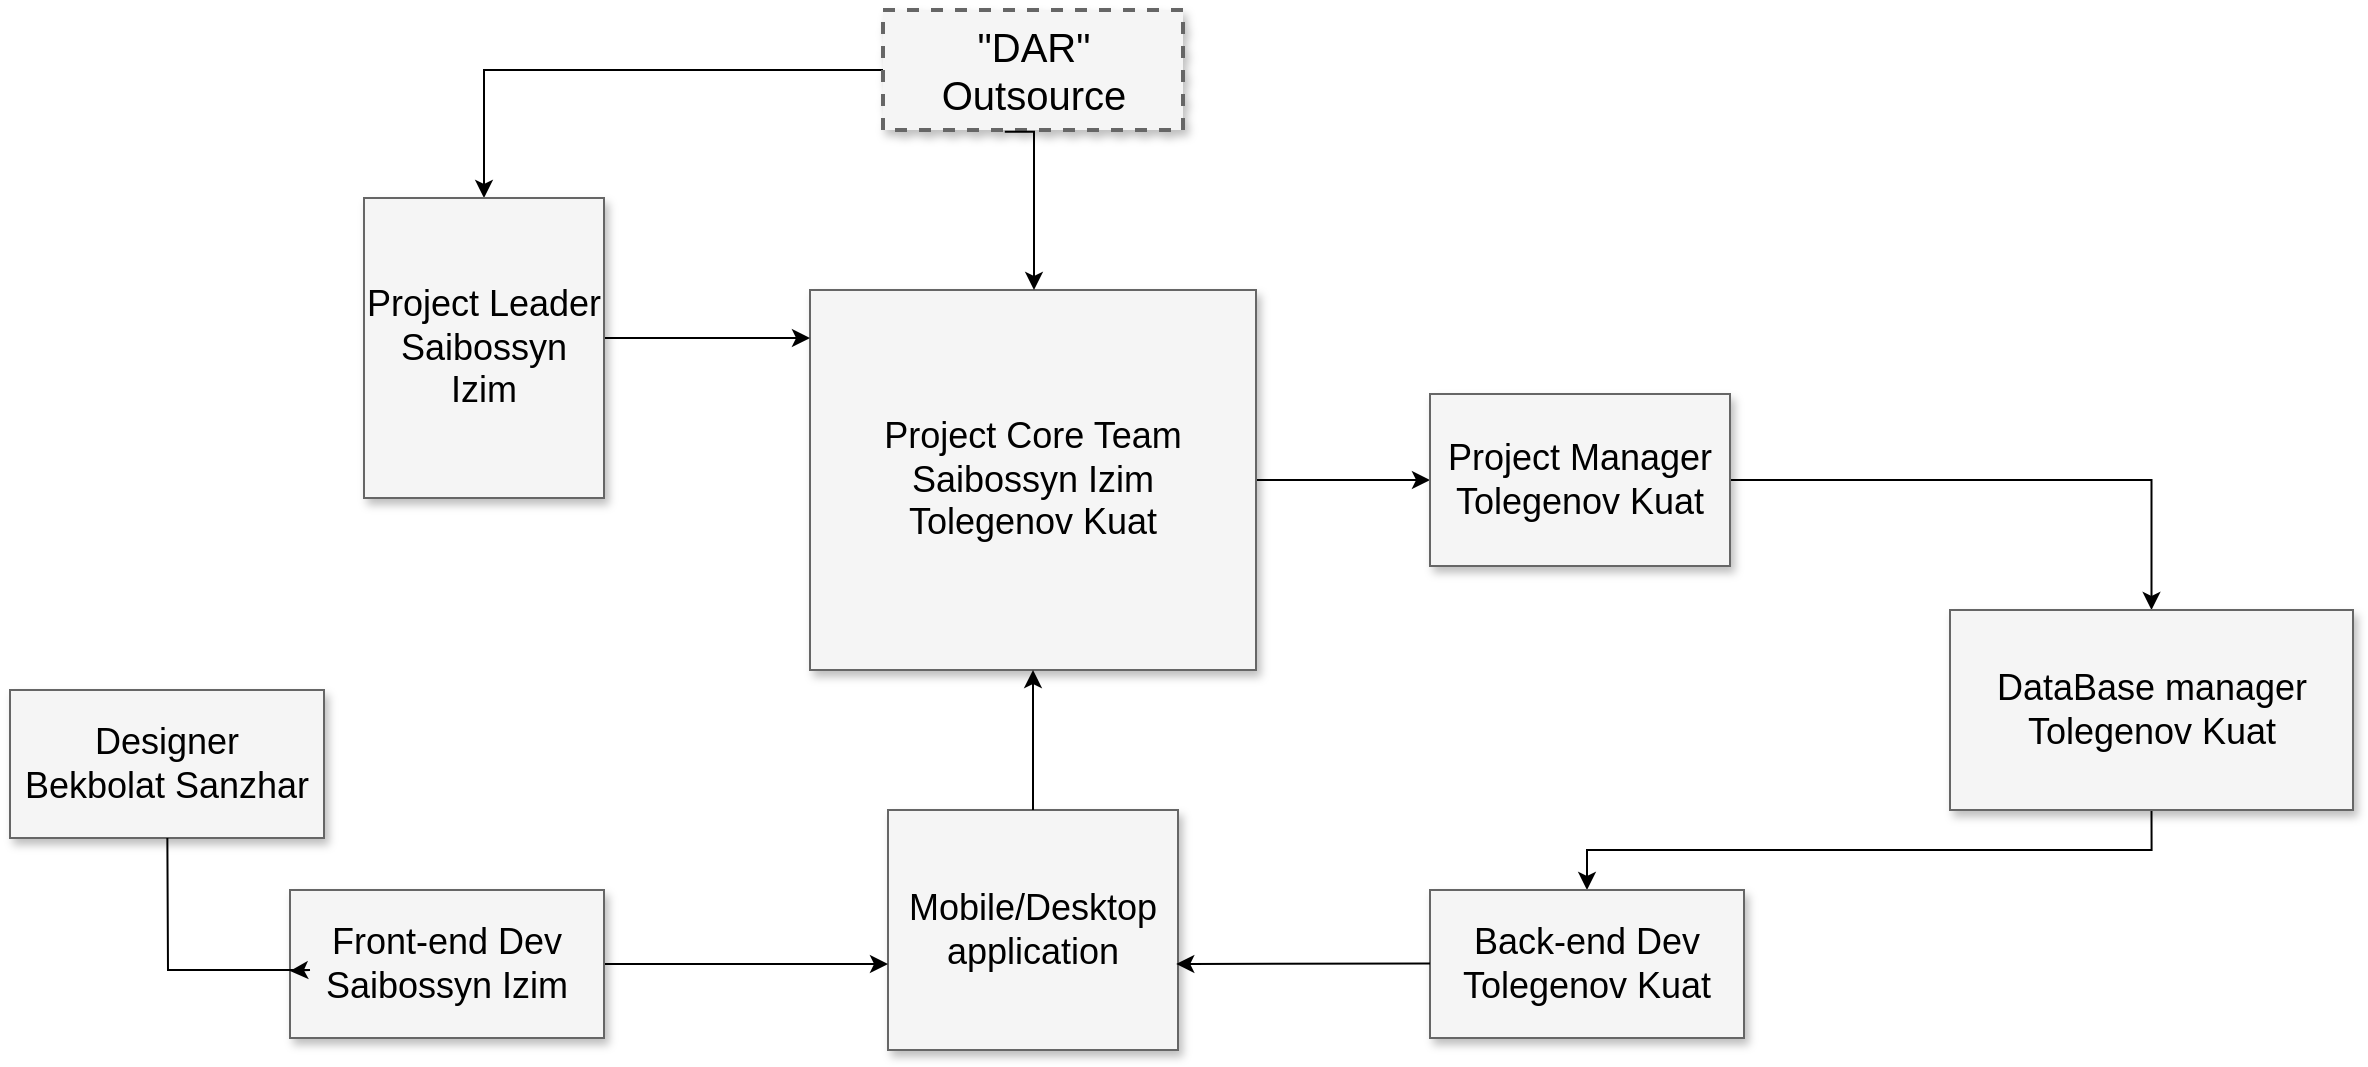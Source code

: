 <mxfile version="22.0.3" type="github">
  <diagram name="Page-1" id="90a13364-a465-7bf4-72fc-28e22215d7a0">
    <mxGraphModel dx="1366" dy="714" grid="1" gridSize="10" guides="1" tooltips="1" connect="1" arrows="1" fold="1" page="1" pageScale="1.5" pageWidth="1169" pageHeight="826" background="none" math="0" shadow="0">
      <root>
        <mxCell id="0" style=";html=1;" />
        <mxCell id="1" style=";html=1;" parent="0" />
        <mxCell id="pfjkunFXqHvG4dDpBAbw-18" value="" style="edgeStyle=orthogonalEdgeStyle;rounded=0;orthogonalLoop=1;jettySize=auto;html=1;" edge="1" parent="1" source="3a17f1ce550125da-1" target="3a17f1ce550125da-8">
          <mxGeometry relative="1" as="geometry">
            <mxPoint x="660.0" y="380.0" as="targetPoint" />
          </mxGeometry>
        </mxCell>
        <mxCell id="3a17f1ce550125da-1" value="&quot;DAR&quot; Outsource" style="whiteSpace=wrap;html=1;shadow=1;fontSize=20;fillColor=#f5f5f5;strokeColor=#666666;strokeWidth=2;dashed=1;" parent="1" vertex="1">
          <mxGeometry x="856.5" y="350" width="150" height="60" as="geometry" />
        </mxCell>
        <mxCell id="3a17f1ce550125da-14" style="edgeStyle=elbowEdgeStyle;rounded=0;html=1;startArrow=none;startFill=0;jettySize=auto;orthogonalLoop=1;fontSize=18;elbow=vertical;" parent="1" source="3a17f1ce550125da-2" target="3a17f1ce550125da-5" edge="1">
          <mxGeometry relative="1" as="geometry" />
        </mxCell>
        <mxCell id="3a17f1ce550125da-2" value="Project Core Team&lt;br&gt;Saibossyn Izim&lt;br&gt;Tolegenov Kuat" style="whiteSpace=wrap;html=1;shadow=1;fontSize=18;fillColor=#f5f5f5;strokeColor=#666666;" parent="1" vertex="1">
          <mxGeometry x="820" y="490" width="223" height="190" as="geometry" />
        </mxCell>
        <mxCell id="pfjkunFXqHvG4dDpBAbw-22" value="" style="edgeStyle=orthogonalEdgeStyle;rounded=0;orthogonalLoop=1;jettySize=auto;html=1;" edge="1" parent="1" source="3a17f1ce550125da-5" target="3a17f1ce550125da-9">
          <mxGeometry relative="1" as="geometry" />
        </mxCell>
        <mxCell id="3a17f1ce550125da-5" value="Project Manager&lt;br&gt;Tolegenov Kuat" style="whiteSpace=wrap;html=1;shadow=1;fontSize=18;fillColor=#f5f5f5;strokeColor=#666666;" parent="1" vertex="1">
          <mxGeometry x="1130" y="542" width="150" height="86" as="geometry" />
        </mxCell>
        <mxCell id="3a17f1ce550125da-20" style="edgeStyle=elbowEdgeStyle;rounded=0;html=1;startArrow=none;startFill=0;jettySize=auto;orthogonalLoop=1;fontSize=18;elbow=vertical;" parent="1" source="3a17f1ce550125da-8" target="3a17f1ce550125da-2" edge="1">
          <mxGeometry relative="1" as="geometry">
            <Array as="points">
              <mxPoint x="757" y="514" />
            </Array>
          </mxGeometry>
        </mxCell>
        <mxCell id="3a17f1ce550125da-8" value="Project Leader&lt;br&gt;Saibossyn Izim" style="whiteSpace=wrap;html=1;shadow=1;fontSize=18;fillColor=#f5f5f5;strokeColor=#666666;" parent="1" vertex="1">
          <mxGeometry x="597" y="444" width="120" height="150" as="geometry" />
        </mxCell>
        <mxCell id="pfjkunFXqHvG4dDpBAbw-25" style="edgeStyle=orthogonalEdgeStyle;rounded=0;orthogonalLoop=1;jettySize=auto;html=1;exitX=0.5;exitY=1;exitDx=0;exitDy=0;" edge="1" parent="1" source="3a17f1ce550125da-9" target="pfjkunFXqHvG4dDpBAbw-4">
          <mxGeometry relative="1" as="geometry">
            <mxPoint x="1521.48" y="774" as="sourcePoint" />
            <mxPoint x="1340" y="864" as="targetPoint" />
          </mxGeometry>
        </mxCell>
        <mxCell id="3a17f1ce550125da-9" value="DataBase manager&lt;br&gt;Tolegenov Kuat" style="whiteSpace=wrap;html=1;shadow=1;fontSize=18;fillColor=#f5f5f5;strokeColor=#666666;" parent="1" vertex="1">
          <mxGeometry x="1390" y="650" width="201.5" height="100" as="geometry" />
        </mxCell>
        <mxCell id="3a17f1ce550125da-10" value="Mobile/Desktop&lt;br&gt;application" style="whiteSpace=wrap;html=1;shadow=1;fontSize=18;fillColor=#f5f5f5;strokeColor=#666666;" parent="1" vertex="1">
          <mxGeometry x="859" y="750" width="145" height="120" as="geometry" />
        </mxCell>
        <mxCell id="3a17f1ce550125da-18" style="edgeStyle=elbowEdgeStyle;rounded=0;html=1;startArrow=none;startFill=0;jettySize=auto;orthogonalLoop=1;fontSize=18;elbow=vertical;" parent="1" source="3a17f1ce550125da-11" target="3a17f1ce550125da-10" edge="1">
          <mxGeometry relative="1" as="geometry" />
        </mxCell>
        <mxCell id="3a17f1ce550125da-11" value="Front-end Dev&lt;br&gt;Saibossyn Izim" style="whiteSpace=wrap;html=1;shadow=1;fontSize=18;fillColor=#f5f5f5;strokeColor=#666666;" parent="1" vertex="1">
          <mxGeometry x="560" y="790" width="157" height="74" as="geometry" />
        </mxCell>
        <mxCell id="3a17f1ce550125da-22" style="edgeStyle=elbowEdgeStyle;rounded=0;html=1;startArrow=none;startFill=0;jettySize=auto;orthogonalLoop=1;fontSize=18;" parent="1" source="3a17f1ce550125da-10" target="3a17f1ce550125da-2" edge="1">
          <mxGeometry relative="1" as="geometry">
            <mxPoint x="937" y="784" as="sourcePoint" />
            <mxPoint x="937" y="744" as="targetPoint" />
            <Array as="points">
              <mxPoint x="927" y="754" />
              <mxPoint x="907" y="754" />
            </Array>
          </mxGeometry>
        </mxCell>
        <mxCell id="pfjkunFXqHvG4dDpBAbw-2" style="edgeStyle=elbowEdgeStyle;rounded=0;html=1;startArrow=none;startFill=0;jettySize=auto;orthogonalLoop=1;fontSize=18;elbow=horizontal;exitX=0.406;exitY=1.014;exitDx=0;exitDy=0;exitPerimeter=0;" edge="1" parent="1" source="3a17f1ce550125da-1" target="3a17f1ce550125da-2">
          <mxGeometry relative="1" as="geometry">
            <Array as="points">
              <mxPoint x="932" y="450" />
              <mxPoint x="920" y="470" />
              <mxPoint x="899" y="444" />
            </Array>
            <mxPoint x="859" y="444" as="sourcePoint" />
            <mxPoint x="962" y="444" as="targetPoint" />
          </mxGeometry>
        </mxCell>
        <mxCell id="pfjkunFXqHvG4dDpBAbw-3" value="Designer&lt;br&gt;Bekbolat Sanzhar" style="whiteSpace=wrap;html=1;shadow=1;fontSize=18;fillColor=#f5f5f5;strokeColor=#666666;" vertex="1" parent="1">
          <mxGeometry x="420" y="690" width="157" height="74" as="geometry" />
        </mxCell>
        <mxCell id="pfjkunFXqHvG4dDpBAbw-4" value="Back-end Dev&lt;br&gt;Tolegenov Kuat" style="whiteSpace=wrap;html=1;shadow=1;fontSize=18;fillColor=#f5f5f5;strokeColor=#666666;" vertex="1" parent="1">
          <mxGeometry x="1130" y="790" width="157" height="74" as="geometry" />
        </mxCell>
        <mxCell id="pfjkunFXqHvG4dDpBAbw-10" style="edgeStyle=elbowEdgeStyle;rounded=0;html=1;startArrow=none;startFill=0;jettySize=auto;orthogonalLoop=1;fontSize=18;elbow=vertical;entryX=0.994;entryY=0.537;entryDx=0;entryDy=0;entryPerimeter=0;" edge="1" parent="1">
          <mxGeometry relative="1" as="geometry">
            <mxPoint x="1130" y="826.759" as="sourcePoint" />
            <mxPoint x="1003.13" y="826.77" as="targetPoint" />
          </mxGeometry>
        </mxCell>
        <mxCell id="pfjkunFXqHvG4dDpBAbw-11" value="" style="endArrow=classic;html=1;rounded=0;" edge="1" parent="1" source="pfjkunFXqHvG4dDpBAbw-3" target="3a17f1ce550125da-11">
          <mxGeometry width="50" height="50" relative="1" as="geometry">
            <mxPoint x="810" y="700" as="sourcePoint" />
            <mxPoint x="860" y="650" as="targetPoint" />
            <Array as="points">
              <mxPoint x="499" y="830" />
              <mxPoint x="570" y="830" />
            </Array>
          </mxGeometry>
        </mxCell>
      </root>
    </mxGraphModel>
  </diagram>
</mxfile>
